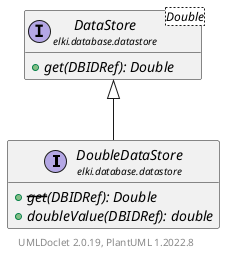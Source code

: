 @startuml
    remove .*\.(Instance|Par|Parameterizer|Factory)$
    set namespaceSeparator none
    hide empty fields
    hide empty methods

    interface "<size:14>DoubleDataStore\n<size:10>elki.database.datastore" as elki.database.datastore.DoubleDataStore [[DoubleDataStore.html]] {
        {abstract} +--get--(DBIDRef): Double
        {abstract} +doubleValue(DBIDRef): double
    }

    interface "<size:14>DataStore\n<size:10>elki.database.datastore" as elki.database.datastore.DataStore<Double> [[DataStore.html]] {
        {abstract} +get(DBIDRef): Double
    }

    elki.database.datastore.DataStore <|-- elki.database.datastore.DoubleDataStore

    center footer UMLDoclet 2.0.19, PlantUML 1.2022.8
@enduml

